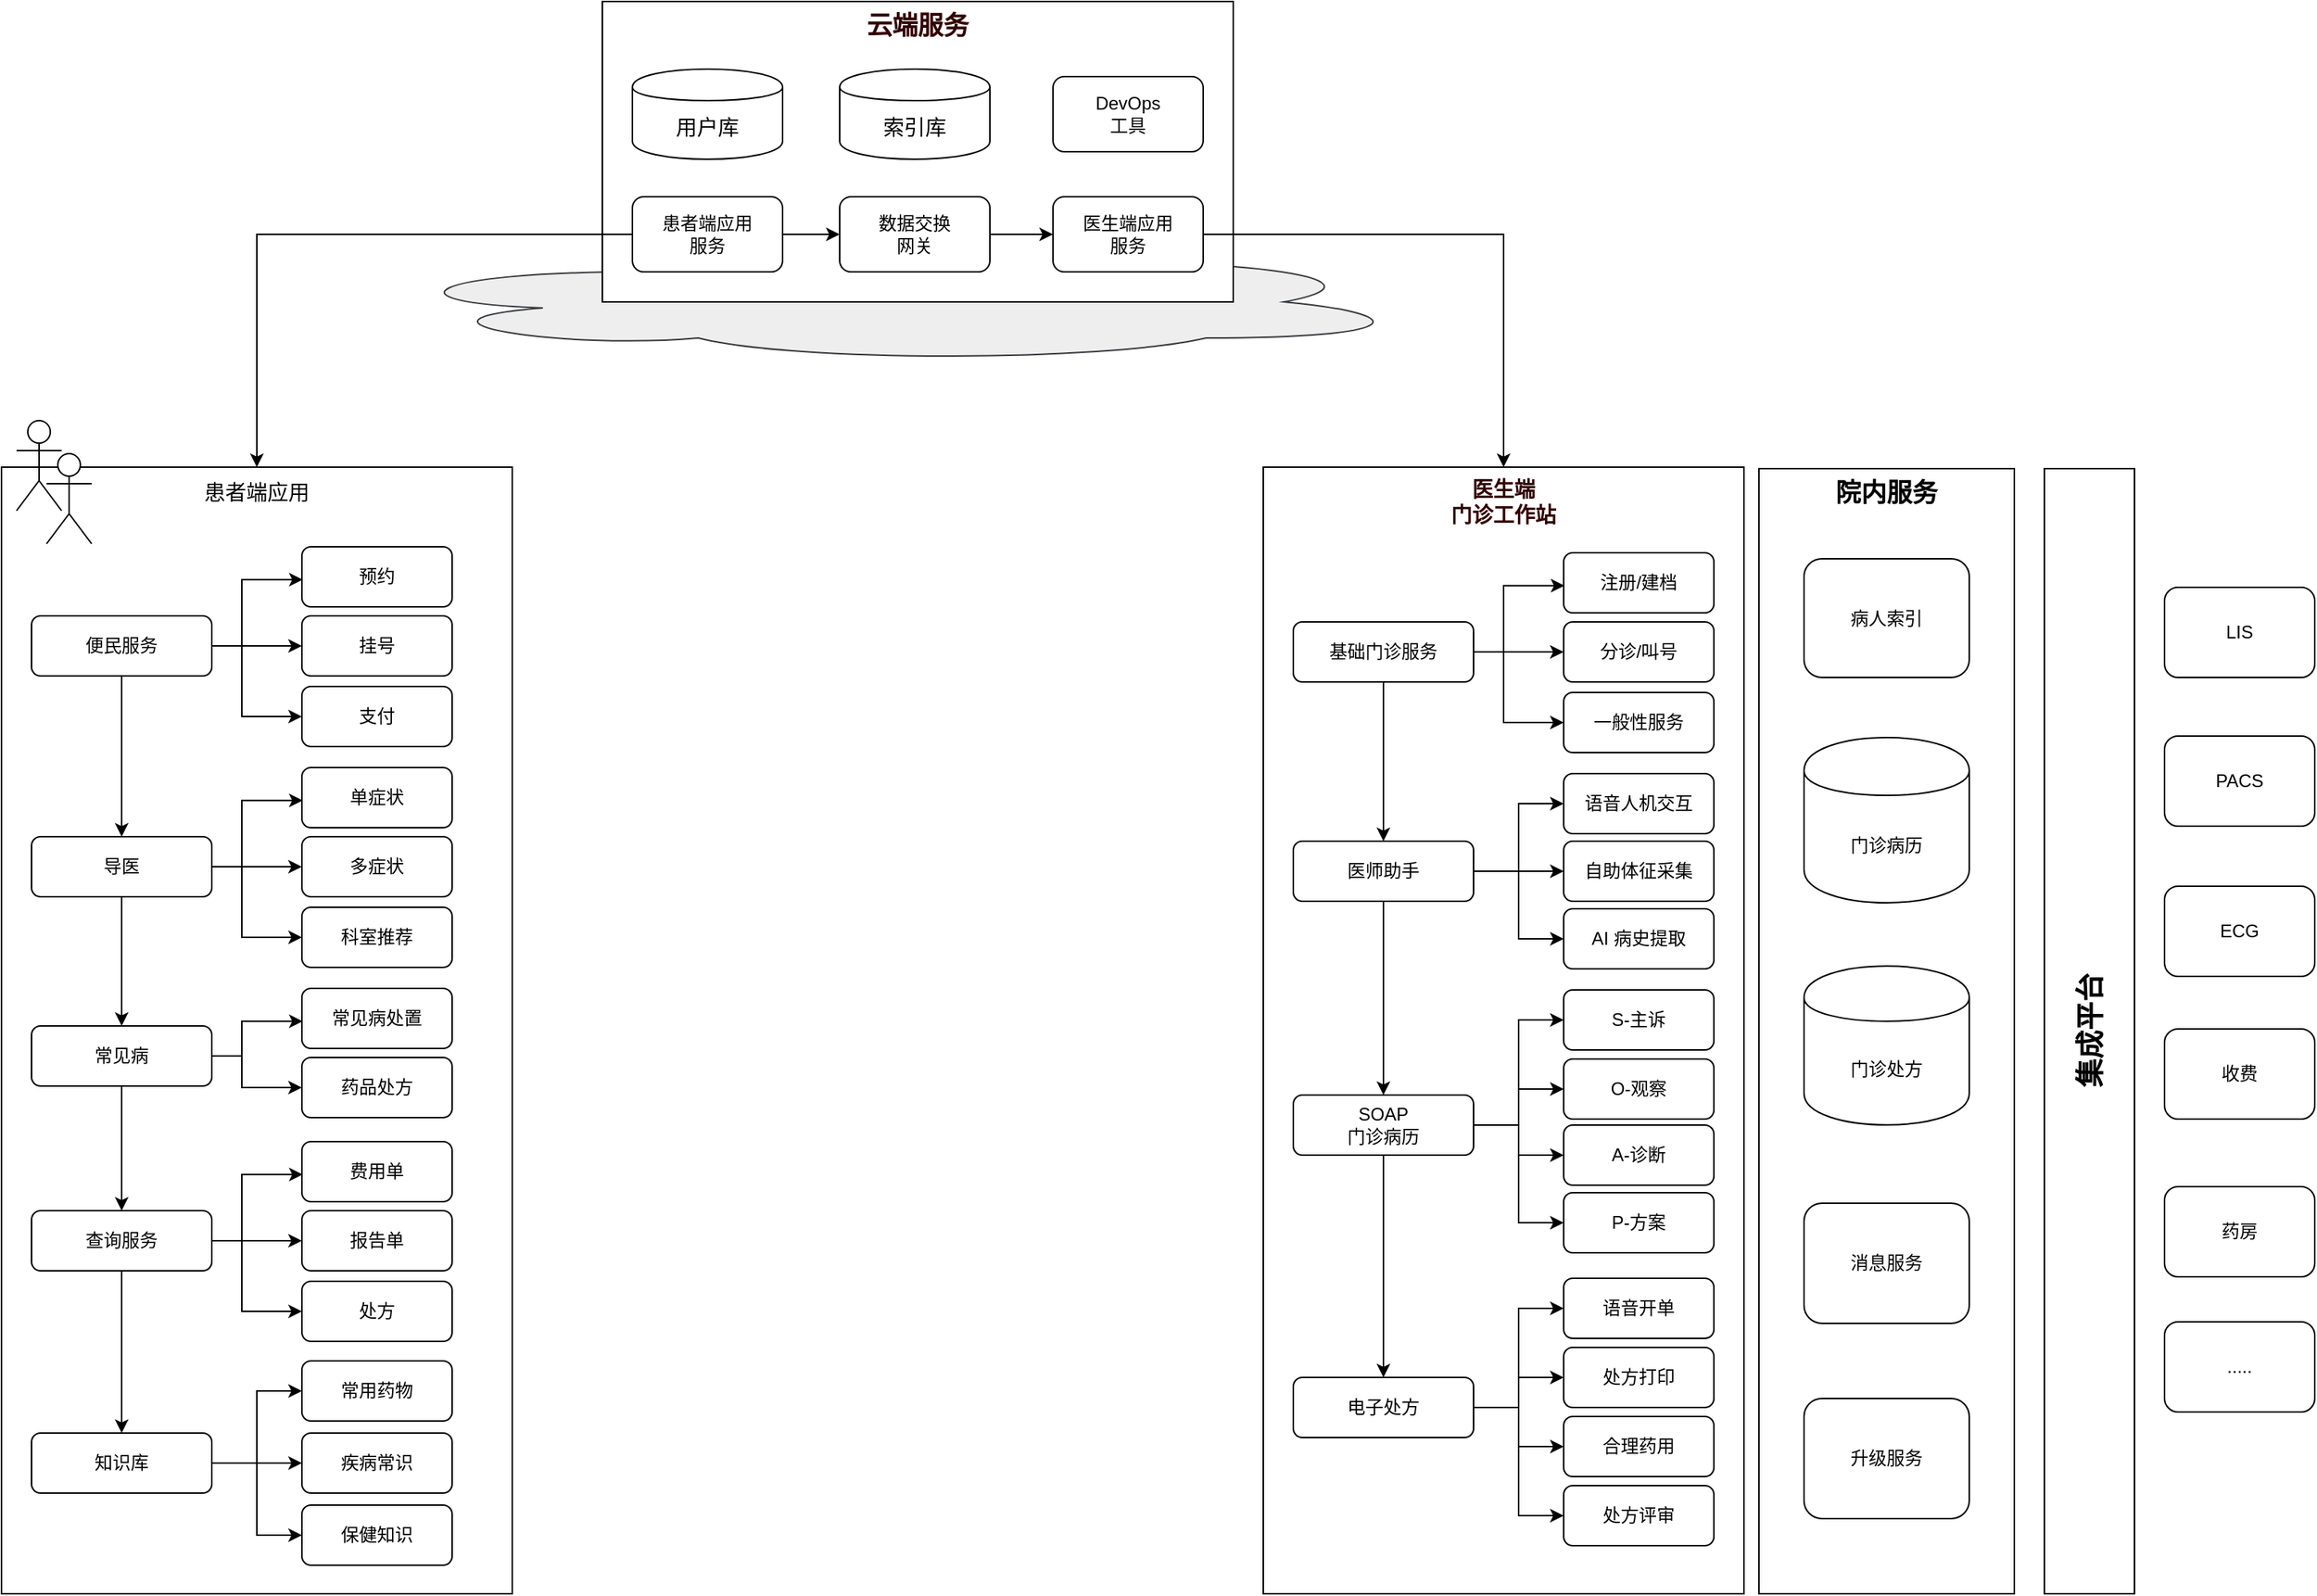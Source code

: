 <mxfile version="12.4.3" type="github" pages="3">
  <diagram id="vW_eVv8WTYtpluYeXxiM" name="产品架构">
    <mxGraphModel dx="2903" dy="2249" grid="1" gridSize="10" guides="1" tooltips="1" connect="1" arrows="1" fold="1" page="1" pageScale="1" pageWidth="827" pageHeight="1169" math="0" shadow="0">
      <root>
        <mxCell id="0"/>
        <mxCell id="1" parent="0"/>
        <mxCell id="0qElFQwZOVu8BeHa5V8r-89" value="" style="group" vertex="1" connectable="0" parent="1">
          <mxGeometry x="160" y="-120" width="540" height="240" as="geometry"/>
        </mxCell>
        <mxCell id="0qElFQwZOVu8BeHa5V8r-90" value="" style="ellipse;shape=cloud;whiteSpace=wrap;html=1;fontSize=17;fillColor=#eeeeee;strokeColor=#36393d;" vertex="1" parent="0qElFQwZOVu8BeHa5V8r-89">
          <mxGeometry x="-150" y="160" width="690" height="80" as="geometry"/>
        </mxCell>
        <mxCell id="0qElFQwZOVu8BeHa5V8r-25" value="云端服务" style="rounded=0;whiteSpace=wrap;html=1;fontSize=17;fontColor=#330000;verticalAlign=top;fontStyle=1" vertex="1" parent="0qElFQwZOVu8BeHa5V8r-89">
          <mxGeometry width="420" height="200" as="geometry"/>
        </mxCell>
        <mxCell id="E8vyjqeyWM7nioA_rI5F-1" value="患者端应用&lt;br&gt;服务" style="rounded=1;whiteSpace=wrap;html=1;" parent="0qElFQwZOVu8BeHa5V8r-89" vertex="1">
          <mxGeometry x="20" y="130" width="100" height="50" as="geometry"/>
        </mxCell>
        <mxCell id="K6ilFlOtGDmG0anySvG6-5" value="索引库" style="shape=cylinder;whiteSpace=wrap;html=1;boundedLbl=1;backgroundOutline=1;rounded=0;shadow=0;fontSize=14;align=center;" parent="0qElFQwZOVu8BeHa5V8r-89" vertex="1">
          <mxGeometry x="158" y="45" width="100" height="60" as="geometry"/>
        </mxCell>
        <mxCell id="0qElFQwZOVu8BeHa5V8r-26" value="数据交换&lt;br&gt;网关" style="rounded=1;whiteSpace=wrap;html=1;" vertex="1" parent="0qElFQwZOVu8BeHa5V8r-89">
          <mxGeometry x="158" y="130" width="100" height="50" as="geometry"/>
        </mxCell>
        <mxCell id="0qElFQwZOVu8BeHa5V8r-31" style="edgeStyle=orthogonalEdgeStyle;rounded=0;orthogonalLoop=1;jettySize=auto;html=1;entryX=0;entryY=0.5;entryDx=0;entryDy=0;fontSize=17;fontColor=#330000;" edge="1" parent="0qElFQwZOVu8BeHa5V8r-89" source="E8vyjqeyWM7nioA_rI5F-1" target="0qElFQwZOVu8BeHa5V8r-26">
          <mxGeometry relative="1" as="geometry"/>
        </mxCell>
        <mxCell id="0qElFQwZOVu8BeHa5V8r-27" value="医生端应用&lt;br&gt;服务" style="rounded=1;whiteSpace=wrap;html=1;" vertex="1" parent="0qElFQwZOVu8BeHa5V8r-89">
          <mxGeometry x="300" y="130" width="100" height="50" as="geometry"/>
        </mxCell>
        <mxCell id="0qElFQwZOVu8BeHa5V8r-32" style="edgeStyle=orthogonalEdgeStyle;rounded=0;orthogonalLoop=1;jettySize=auto;html=1;fontSize=17;fontColor=#330000;" edge="1" parent="0qElFQwZOVu8BeHa5V8r-89" source="0qElFQwZOVu8BeHa5V8r-26" target="0qElFQwZOVu8BeHa5V8r-27">
          <mxGeometry relative="1" as="geometry"/>
        </mxCell>
        <mxCell id="0qElFQwZOVu8BeHa5V8r-28" value="DevOps&lt;br&gt;工具" style="rounded=1;whiteSpace=wrap;html=1;" vertex="1" parent="0qElFQwZOVu8BeHa5V8r-89">
          <mxGeometry x="300" y="50" width="100" height="50" as="geometry"/>
        </mxCell>
        <mxCell id="0qElFQwZOVu8BeHa5V8r-30" value="用户库" style="shape=cylinder;whiteSpace=wrap;html=1;boundedLbl=1;backgroundOutline=1;rounded=0;shadow=0;fontSize=14;align=center;" vertex="1" parent="0qElFQwZOVu8BeHa5V8r-89">
          <mxGeometry x="20" y="45" width="100" height="60" as="geometry"/>
        </mxCell>
        <mxCell id="0qElFQwZOVu8BeHa5V8r-23" value="院内服务" style="rounded=0;whiteSpace=wrap;html=1;fontSize=17;align=center;verticalAlign=top;fontStyle=1" vertex="1" parent="1">
          <mxGeometry x="930" y="191" width="170" height="749" as="geometry"/>
        </mxCell>
        <mxCell id="E8vyjqeyWM7nioA_rI5F-4" style="edgeStyle=orthogonalEdgeStyle;rounded=0;orthogonalLoop=1;jettySize=auto;html=1;entryX=0.5;entryY=0;entryDx=0;entryDy=0;exitX=0;exitY=0.5;exitDx=0;exitDy=0;" parent="1" source="E8vyjqeyWM7nioA_rI5F-1" target="0qElFQwZOVu8BeHa5V8r-37" edge="1">
          <mxGeometry relative="1" as="geometry">
            <mxPoint x="60" y="60" as="sourcePoint"/>
            <mxPoint x="-120.143" y="110" as="targetPoint"/>
          </mxGeometry>
        </mxCell>
        <mxCell id="E8vyjqeyWM7nioA_rI5F-5" style="edgeStyle=orthogonalEdgeStyle;rounded=0;orthogonalLoop=1;jettySize=auto;html=1;exitX=1;exitY=0.5;exitDx=0;exitDy=0;" parent="1" source="0qElFQwZOVu8BeHa5V8r-27" target="E8vyjqeyWM7nioA_rI5F-3" edge="1">
          <mxGeometry relative="1" as="geometry"/>
        </mxCell>
        <mxCell id="AmJ8R4YjLkJ6c9xOn_9D-3" style="edgeStyle=orthogonalEdgeStyle;rounded=0;orthogonalLoop=1;jettySize=auto;html=1;entryX=0.5;entryY=0;entryDx=0;entryDy=0;" parent="1" target="VLDHsEK64QPkxu35O8Kw-8" edge="1">
          <mxGeometry relative="1" as="geometry">
            <mxPoint x="679.862" y="241" as="sourcePoint"/>
          </mxGeometry>
        </mxCell>
        <mxCell id="E8vyjqeyWM7nioA_rI5F-3" value="医生端&lt;br style=&quot;font-size: 14px;&quot;&gt;门诊工作站" style="rounded=0;whiteSpace=wrap;html=1;verticalAlign=top;fontStyle=1;fontSize=14;fontColor=#330000;" parent="1" vertex="1">
          <mxGeometry x="600" y="190" width="320" height="750" as="geometry"/>
        </mxCell>
        <mxCell id="VLDHsEK64QPkxu35O8Kw-5" value="消息服务" style="rounded=1;whiteSpace=wrap;html=1;" parent="1" vertex="1">
          <mxGeometry x="960" y="680" width="110" height="80" as="geometry"/>
        </mxCell>
        <mxCell id="AmJ8R4YjLkJ6c9xOn_9D-4" style="edgeStyle=orthogonalEdgeStyle;rounded=0;orthogonalLoop=1;jettySize=auto;html=1;" parent="1" source="VLDHsEK64QPkxu35O8Kw-6" target="VLDHsEK64QPkxu35O8Kw-7" edge="1">
          <mxGeometry relative="1" as="geometry"/>
        </mxCell>
        <mxCell id="AmJ8R4YjLkJ6c9xOn_9D-5" style="edgeStyle=orthogonalEdgeStyle;rounded=0;orthogonalLoop=1;jettySize=auto;html=1;entryX=0.5;entryY=0;entryDx=0;entryDy=0;" parent="1" source="VLDHsEK64QPkxu35O8Kw-7" target="AmJ8R4YjLkJ6c9xOn_9D-2" edge="1">
          <mxGeometry relative="1" as="geometry"/>
        </mxCell>
        <mxCell id="AmJ8R4YjLkJ6c9xOn_9D-11" style="edgeStyle=orthogonalEdgeStyle;rounded=0;orthogonalLoop=1;jettySize=auto;html=1;entryX=0.5;entryY=0;entryDx=0;entryDy=0;" parent="1" source="VLDHsEK64QPkxu35O8Kw-8" target="VLDHsEK64QPkxu35O8Kw-6" edge="1">
          <mxGeometry relative="1" as="geometry">
            <mxPoint x="680" y="411" as="targetPoint"/>
          </mxGeometry>
        </mxCell>
        <mxCell id="hvnaLOlTit6FcMZ5V5ao-3" value="门诊病历" style="shape=cylinder;whiteSpace=wrap;html=1;boundedLbl=1;backgroundOutline=1;rounded=0;" parent="1" vertex="1">
          <mxGeometry x="960" y="370" width="110" height="110" as="geometry"/>
        </mxCell>
        <mxCell id="hvnaLOlTit6FcMZ5V5ao-4" value="门诊处方" style="shape=cylinder;whiteSpace=wrap;html=1;boundedLbl=1;backgroundOutline=1;rounded=0;" parent="1" vertex="1">
          <mxGeometry x="960" y="522.12" width="110" height="105.76" as="geometry"/>
        </mxCell>
        <mxCell id="hvnaLOlTit6FcMZ5V5ao-8" value="ECG" style="rounded=1;whiteSpace=wrap;html=1;" parent="1" vertex="1">
          <mxGeometry x="1200" y="469" width="100" height="60" as="geometry"/>
        </mxCell>
        <mxCell id="hvnaLOlTit6FcMZ5V5ao-9" value="PACS" style="rounded=1;whiteSpace=wrap;html=1;" parent="1" vertex="1">
          <mxGeometry x="1200" y="369" width="100" height="60" as="geometry"/>
        </mxCell>
        <mxCell id="hvnaLOlTit6FcMZ5V5ao-10" value="LIS" style="rounded=1;whiteSpace=wrap;html=1;" parent="1" vertex="1">
          <mxGeometry x="1200" y="270" width="100" height="60" as="geometry"/>
        </mxCell>
        <mxCell id="hvnaLOlTit6FcMZ5V5ao-11" value="收费" style="rounded=1;whiteSpace=wrap;html=1;" parent="1" vertex="1">
          <mxGeometry x="1200" y="564" width="100" height="60" as="geometry"/>
        </mxCell>
        <mxCell id="hvnaLOlTit6FcMZ5V5ao-12" value="集成平台" style="rounded=0;whiteSpace=wrap;html=1;verticalAlign=middle;horizontal=0;fontSize=19;align=center;fontStyle=1" parent="1" vertex="1">
          <mxGeometry x="1120" y="191" width="60" height="749" as="geometry"/>
        </mxCell>
        <mxCell id="hvnaLOlTit6FcMZ5V5ao-14" value="....." style="rounded=1;whiteSpace=wrap;html=1;" parent="1" vertex="1">
          <mxGeometry x="1200" y="759" width="100" height="60" as="geometry"/>
        </mxCell>
        <mxCell id="hvnaLOlTit6FcMZ5V5ao-15" value="病人索引" style="rounded=1;whiteSpace=wrap;html=1;" parent="1" vertex="1">
          <mxGeometry x="960" y="251" width="110" height="79" as="geometry"/>
        </mxCell>
        <mxCell id="0qElFQwZOVu8BeHa5V8r-12" value="" style="group" vertex="1" connectable="0" parent="1">
          <mxGeometry x="620" y="538" width="280" height="175" as="geometry"/>
        </mxCell>
        <mxCell id="VLDHsEK64QPkxu35O8Kw-7" value="SOAP&lt;br&gt;门诊病历" style="rounded=1;whiteSpace=wrap;html=1;" parent="0qElFQwZOVu8BeHa5V8r-12" vertex="1">
          <mxGeometry y="70" width="120" height="40" as="geometry"/>
        </mxCell>
        <mxCell id="AmJ8R4YjLkJ6c9xOn_9D-18" value="S-主诉" style="rounded=1;whiteSpace=wrap;html=1;" parent="0qElFQwZOVu8BeHa5V8r-12" vertex="1">
          <mxGeometry x="180" width="100" height="40" as="geometry"/>
        </mxCell>
        <mxCell id="zZYTL1ftE3SbUux51He--1" style="edgeStyle=orthogonalEdgeStyle;rounded=0;orthogonalLoop=1;jettySize=auto;html=1;entryX=0;entryY=0.5;entryDx=0;entryDy=0;" parent="0qElFQwZOVu8BeHa5V8r-12" source="VLDHsEK64QPkxu35O8Kw-7" target="AmJ8R4YjLkJ6c9xOn_9D-18" edge="1">
          <mxGeometry relative="1" as="geometry"/>
        </mxCell>
        <mxCell id="AmJ8R4YjLkJ6c9xOn_9D-19" value="O-观察" style="rounded=1;whiteSpace=wrap;html=1;" parent="0qElFQwZOVu8BeHa5V8r-12" vertex="1">
          <mxGeometry x="180" y="46" width="100" height="40" as="geometry"/>
        </mxCell>
        <mxCell id="zZYTL1ftE3SbUux51He--2" style="edgeStyle=orthogonalEdgeStyle;rounded=0;orthogonalLoop=1;jettySize=auto;html=1;entryX=0;entryY=0.5;entryDx=0;entryDy=0;" parent="0qElFQwZOVu8BeHa5V8r-12" source="VLDHsEK64QPkxu35O8Kw-7" target="AmJ8R4YjLkJ6c9xOn_9D-19" edge="1">
          <mxGeometry relative="1" as="geometry"/>
        </mxCell>
        <mxCell id="AmJ8R4YjLkJ6c9xOn_9D-20" value="A-诊断" style="rounded=1;whiteSpace=wrap;html=1;" parent="0qElFQwZOVu8BeHa5V8r-12" vertex="1">
          <mxGeometry x="180" y="90" width="100" height="40" as="geometry"/>
        </mxCell>
        <mxCell id="zZYTL1ftE3SbUux51He--3" style="edgeStyle=orthogonalEdgeStyle;rounded=0;orthogonalLoop=1;jettySize=auto;html=1;entryX=0;entryY=0.5;entryDx=0;entryDy=0;" parent="0qElFQwZOVu8BeHa5V8r-12" source="VLDHsEK64QPkxu35O8Kw-7" target="AmJ8R4YjLkJ6c9xOn_9D-20" edge="1">
          <mxGeometry relative="1" as="geometry"/>
        </mxCell>
        <mxCell id="AmJ8R4YjLkJ6c9xOn_9D-21" value="P-方案" style="rounded=1;whiteSpace=wrap;html=1;" parent="0qElFQwZOVu8BeHa5V8r-12" vertex="1">
          <mxGeometry x="180" y="135" width="100" height="40" as="geometry"/>
        </mxCell>
        <mxCell id="zZYTL1ftE3SbUux51He--4" style="edgeStyle=orthogonalEdgeStyle;rounded=0;orthogonalLoop=1;jettySize=auto;html=1;entryX=0;entryY=0.5;entryDx=0;entryDy=0;" parent="0qElFQwZOVu8BeHa5V8r-12" source="VLDHsEK64QPkxu35O8Kw-7" target="AmJ8R4YjLkJ6c9xOn_9D-21" edge="1">
          <mxGeometry relative="1" as="geometry"/>
        </mxCell>
        <mxCell id="0qElFQwZOVu8BeHa5V8r-13" value="" style="group" vertex="1" connectable="0" parent="1">
          <mxGeometry x="620" y="730" width="280" height="178" as="geometry"/>
        </mxCell>
        <mxCell id="AmJ8R4YjLkJ6c9xOn_9D-2" value="电子处方" style="rounded=1;whiteSpace=wrap;html=1;" parent="0qElFQwZOVu8BeHa5V8r-13" vertex="1">
          <mxGeometry y="66" width="120" height="40" as="geometry"/>
        </mxCell>
        <mxCell id="0qElFQwZOVu8BeHa5V8r-3" value="语音开单" style="rounded=1;whiteSpace=wrap;html=1;" vertex="1" parent="0qElFQwZOVu8BeHa5V8r-13">
          <mxGeometry x="180" width="100" height="40" as="geometry"/>
        </mxCell>
        <mxCell id="0qElFQwZOVu8BeHa5V8r-8" style="edgeStyle=orthogonalEdgeStyle;rounded=0;orthogonalLoop=1;jettySize=auto;html=1;entryX=0;entryY=0.5;entryDx=0;entryDy=0;fontSize=17;" edge="1" parent="0qElFQwZOVu8BeHa5V8r-13" source="AmJ8R4YjLkJ6c9xOn_9D-2" target="0qElFQwZOVu8BeHa5V8r-3">
          <mxGeometry relative="1" as="geometry"/>
        </mxCell>
        <mxCell id="0qElFQwZOVu8BeHa5V8r-4" value="处方打印" style="rounded=1;whiteSpace=wrap;html=1;" vertex="1" parent="0qElFQwZOVu8BeHa5V8r-13">
          <mxGeometry x="180" y="46" width="100" height="40" as="geometry"/>
        </mxCell>
        <mxCell id="0qElFQwZOVu8BeHa5V8r-9" style="edgeStyle=orthogonalEdgeStyle;rounded=0;orthogonalLoop=1;jettySize=auto;html=1;fontSize=17;" edge="1" parent="0qElFQwZOVu8BeHa5V8r-13" source="AmJ8R4YjLkJ6c9xOn_9D-2" target="0qElFQwZOVu8BeHa5V8r-4">
          <mxGeometry relative="1" as="geometry"/>
        </mxCell>
        <mxCell id="0qElFQwZOVu8BeHa5V8r-5" value="合理药用" style="rounded=1;whiteSpace=wrap;html=1;" vertex="1" parent="0qElFQwZOVu8BeHa5V8r-13">
          <mxGeometry x="180" y="92" width="100" height="40" as="geometry"/>
        </mxCell>
        <mxCell id="0qElFQwZOVu8BeHa5V8r-10" style="edgeStyle=orthogonalEdgeStyle;rounded=0;orthogonalLoop=1;jettySize=auto;html=1;fontSize=17;" edge="1" parent="0qElFQwZOVu8BeHa5V8r-13" source="AmJ8R4YjLkJ6c9xOn_9D-2" target="0qElFQwZOVu8BeHa5V8r-5">
          <mxGeometry relative="1" as="geometry"/>
        </mxCell>
        <mxCell id="0qElFQwZOVu8BeHa5V8r-6" value="处方评审" style="rounded=1;whiteSpace=wrap;html=1;" vertex="1" parent="0qElFQwZOVu8BeHa5V8r-13">
          <mxGeometry x="180" y="138" width="100" height="40" as="geometry"/>
        </mxCell>
        <mxCell id="0qElFQwZOVu8BeHa5V8r-11" style="edgeStyle=orthogonalEdgeStyle;rounded=0;orthogonalLoop=1;jettySize=auto;html=1;entryX=0;entryY=0.5;entryDx=0;entryDy=0;fontSize=17;" edge="1" parent="0qElFQwZOVu8BeHa5V8r-13" source="AmJ8R4YjLkJ6c9xOn_9D-2" target="0qElFQwZOVu8BeHa5V8r-6">
          <mxGeometry relative="1" as="geometry"/>
        </mxCell>
        <mxCell id="0qElFQwZOVu8BeHa5V8r-18" value="" style="group" vertex="1" connectable="0" parent="1">
          <mxGeometry x="620" y="394" width="280" height="130" as="geometry"/>
        </mxCell>
        <mxCell id="VLDHsEK64QPkxu35O8Kw-6" value="医师助手" style="rounded=1;whiteSpace=wrap;html=1;" parent="0qElFQwZOVu8BeHa5V8r-18" vertex="1">
          <mxGeometry y="45" width="120" height="40" as="geometry"/>
        </mxCell>
        <mxCell id="AmJ8R4YjLkJ6c9xOn_9D-16" value="语音人机交互" style="rounded=1;whiteSpace=wrap;html=1;" parent="0qElFQwZOVu8BeHa5V8r-18" vertex="1">
          <mxGeometry x="180" width="100" height="40" as="geometry"/>
        </mxCell>
        <mxCell id="0qElFQwZOVu8BeHa5V8r-1" style="edgeStyle=orthogonalEdgeStyle;rounded=0;orthogonalLoop=1;jettySize=auto;html=1;fontSize=17;entryX=0;entryY=0.5;entryDx=0;entryDy=0;" edge="1" parent="0qElFQwZOVu8BeHa5V8r-18" source="VLDHsEK64QPkxu35O8Kw-6" target="AmJ8R4YjLkJ6c9xOn_9D-16">
          <mxGeometry relative="1" as="geometry"/>
        </mxCell>
        <mxCell id="AmJ8R4YjLkJ6c9xOn_9D-17" value="自助体征采集" style="rounded=1;whiteSpace=wrap;html=1;" parent="0qElFQwZOVu8BeHa5V8r-18" vertex="1">
          <mxGeometry x="180" y="45" width="100" height="40" as="geometry"/>
        </mxCell>
        <mxCell id="0qElFQwZOVu8BeHa5V8r-2" style="edgeStyle=orthogonalEdgeStyle;rounded=0;orthogonalLoop=1;jettySize=auto;html=1;entryX=0;entryY=0.5;entryDx=0;entryDy=0;fontSize=17;" edge="1" parent="0qElFQwZOVu8BeHa5V8r-18" source="VLDHsEK64QPkxu35O8Kw-6" target="AmJ8R4YjLkJ6c9xOn_9D-17">
          <mxGeometry relative="1" as="geometry"/>
        </mxCell>
        <mxCell id="0qElFQwZOVu8BeHa5V8r-14" value="AI 病史提取" style="rounded=1;whiteSpace=wrap;html=1;" vertex="1" parent="0qElFQwZOVu8BeHa5V8r-18">
          <mxGeometry x="180" y="90" width="100" height="40" as="geometry"/>
        </mxCell>
        <mxCell id="0qElFQwZOVu8BeHa5V8r-17" style="edgeStyle=orthogonalEdgeStyle;rounded=0;orthogonalLoop=1;jettySize=auto;html=1;entryX=0;entryY=0.5;entryDx=0;entryDy=0;fontSize=17;" edge="1" parent="0qElFQwZOVu8BeHa5V8r-18" source="VLDHsEK64QPkxu35O8Kw-6" target="0qElFQwZOVu8BeHa5V8r-14">
          <mxGeometry relative="1" as="geometry"/>
        </mxCell>
        <mxCell id="0qElFQwZOVu8BeHa5V8r-19" value="" style="group" vertex="1" connectable="0" parent="1">
          <mxGeometry x="620" y="247" width="280" height="133" as="geometry"/>
        </mxCell>
        <mxCell id="VLDHsEK64QPkxu35O8Kw-1" value="分诊/叫号" style="rounded=1;whiteSpace=wrap;html=1;" parent="0qElFQwZOVu8BeHa5V8r-19" vertex="1">
          <mxGeometry x="180" y="46" width="100" height="40" as="geometry"/>
        </mxCell>
        <mxCell id="VLDHsEK64QPkxu35O8Kw-2" value="注册/建档" style="rounded=1;whiteSpace=wrap;html=1;" parent="0qElFQwZOVu8BeHa5V8r-19" vertex="1">
          <mxGeometry x="180" width="100" height="40" as="geometry"/>
        </mxCell>
        <mxCell id="VLDHsEK64QPkxu35O8Kw-3" value="一般性服务" style="rounded=1;whiteSpace=wrap;html=1;" parent="0qElFQwZOVu8BeHa5V8r-19" vertex="1">
          <mxGeometry x="180" y="93" width="100" height="40" as="geometry"/>
        </mxCell>
        <mxCell id="VLDHsEK64QPkxu35O8Kw-9" style="edgeStyle=orthogonalEdgeStyle;rounded=0;orthogonalLoop=1;jettySize=auto;html=1;exitX=1;exitY=0.5;exitDx=0;exitDy=0;entryX=0.005;entryY=0.547;entryDx=0;entryDy=0;entryPerimeter=0;" parent="0qElFQwZOVu8BeHa5V8r-19" source="VLDHsEK64QPkxu35O8Kw-8" target="VLDHsEK64QPkxu35O8Kw-2" edge="1">
          <mxGeometry relative="1" as="geometry">
            <Array as="points">
              <mxPoint x="140" y="66"/>
              <mxPoint x="140" y="22"/>
            </Array>
          </mxGeometry>
        </mxCell>
        <mxCell id="VLDHsEK64QPkxu35O8Kw-10" style="edgeStyle=orthogonalEdgeStyle;rounded=0;orthogonalLoop=1;jettySize=auto;html=1;entryX=0;entryY=0.5;entryDx=0;entryDy=0;" parent="0qElFQwZOVu8BeHa5V8r-19" edge="1">
          <mxGeometry relative="1" as="geometry">
            <mxPoint x="120" y="66.039" as="sourcePoint"/>
            <mxPoint x="179.942" y="66.039" as="targetPoint"/>
          </mxGeometry>
        </mxCell>
        <mxCell id="VLDHsEK64QPkxu35O8Kw-11" style="edgeStyle=orthogonalEdgeStyle;rounded=0;orthogonalLoop=1;jettySize=auto;html=1;exitX=1;exitY=0.5;exitDx=0;exitDy=0;" parent="0qElFQwZOVu8BeHa5V8r-19" source="VLDHsEK64QPkxu35O8Kw-8" edge="1">
          <mxGeometry relative="1" as="geometry">
            <Array as="points">
              <mxPoint x="140" y="66"/>
              <mxPoint x="140" y="113"/>
            </Array>
            <mxPoint x="180" y="113" as="targetPoint"/>
          </mxGeometry>
        </mxCell>
        <mxCell id="VLDHsEK64QPkxu35O8Kw-8" value="基础门诊服务" style="rounded=1;whiteSpace=wrap;html=1;" parent="0qElFQwZOVu8BeHa5V8r-19" vertex="1">
          <mxGeometry y="46" width="120" height="40" as="geometry"/>
        </mxCell>
        <mxCell id="0qElFQwZOVu8BeHa5V8r-20" value="药房" style="rounded=1;whiteSpace=wrap;html=1;" vertex="1" parent="1">
          <mxGeometry x="1200" y="669" width="100" height="60" as="geometry"/>
        </mxCell>
        <mxCell id="0qElFQwZOVu8BeHa5V8r-24" value="升级服务" style="rounded=1;whiteSpace=wrap;html=1;" vertex="1" parent="1">
          <mxGeometry x="960" y="810" width="110" height="80" as="geometry"/>
        </mxCell>
        <mxCell id="0qElFQwZOVu8BeHa5V8r-37" value="&lt;span style=&quot;color: rgb(0 , 0 , 0) ; white-space: normal&quot;&gt;&lt;font style=&quot;font-size: 14px&quot;&gt;患者端应用&lt;/font&gt;&lt;/span&gt;" style="rounded=0;whiteSpace=wrap;html=1;fontSize=17;fontColor=#330000;verticalAlign=top;" vertex="1" parent="1">
          <mxGeometry x="-240" y="190" width="340" height="750" as="geometry"/>
        </mxCell>
        <mxCell id="0qElFQwZOVu8BeHa5V8r-38" value="" style="group" vertex="1" connectable="0" parent="1">
          <mxGeometry x="-220" y="243" width="280" height="133" as="geometry"/>
        </mxCell>
        <mxCell id="0qElFQwZOVu8BeHa5V8r-39" value="挂号" style="rounded=1;whiteSpace=wrap;html=1;" vertex="1" parent="0qElFQwZOVu8BeHa5V8r-38">
          <mxGeometry x="180" y="46" width="100" height="40" as="geometry"/>
        </mxCell>
        <mxCell id="0qElFQwZOVu8BeHa5V8r-40" value="预约" style="rounded=1;whiteSpace=wrap;html=1;" vertex="1" parent="0qElFQwZOVu8BeHa5V8r-38">
          <mxGeometry x="180" width="100" height="40" as="geometry"/>
        </mxCell>
        <mxCell id="0qElFQwZOVu8BeHa5V8r-41" value="支付" style="rounded=1;whiteSpace=wrap;html=1;" vertex="1" parent="0qElFQwZOVu8BeHa5V8r-38">
          <mxGeometry x="180" y="93" width="100" height="40" as="geometry"/>
        </mxCell>
        <mxCell id="0qElFQwZOVu8BeHa5V8r-42" style="edgeStyle=orthogonalEdgeStyle;rounded=0;orthogonalLoop=1;jettySize=auto;html=1;exitX=1;exitY=0.5;exitDx=0;exitDy=0;entryX=0.005;entryY=0.547;entryDx=0;entryDy=0;entryPerimeter=0;" edge="1" parent="0qElFQwZOVu8BeHa5V8r-38" source="0qElFQwZOVu8BeHa5V8r-45" target="0qElFQwZOVu8BeHa5V8r-40">
          <mxGeometry relative="1" as="geometry">
            <Array as="points">
              <mxPoint x="140" y="66"/>
              <mxPoint x="140" y="22"/>
            </Array>
          </mxGeometry>
        </mxCell>
        <mxCell id="0qElFQwZOVu8BeHa5V8r-43" style="edgeStyle=orthogonalEdgeStyle;rounded=0;orthogonalLoop=1;jettySize=auto;html=1;entryX=0;entryY=0.5;entryDx=0;entryDy=0;" edge="1" parent="0qElFQwZOVu8BeHa5V8r-38">
          <mxGeometry relative="1" as="geometry">
            <mxPoint x="120" y="66.039" as="sourcePoint"/>
            <mxPoint x="179.942" y="66.039" as="targetPoint"/>
          </mxGeometry>
        </mxCell>
        <mxCell id="0qElFQwZOVu8BeHa5V8r-44" style="edgeStyle=orthogonalEdgeStyle;rounded=0;orthogonalLoop=1;jettySize=auto;html=1;exitX=1;exitY=0.5;exitDx=0;exitDy=0;" edge="1" parent="0qElFQwZOVu8BeHa5V8r-38" source="0qElFQwZOVu8BeHa5V8r-45">
          <mxGeometry relative="1" as="geometry">
            <Array as="points">
              <mxPoint x="140" y="66"/>
              <mxPoint x="140" y="113"/>
            </Array>
            <mxPoint x="180" y="113" as="targetPoint"/>
          </mxGeometry>
        </mxCell>
        <mxCell id="0qElFQwZOVu8BeHa5V8r-45" value="便民服务" style="rounded=1;whiteSpace=wrap;html=1;" vertex="1" parent="0qElFQwZOVu8BeHa5V8r-38">
          <mxGeometry y="46" width="120" height="40" as="geometry"/>
        </mxCell>
        <mxCell id="0qElFQwZOVu8BeHa5V8r-46" value="" style="group" vertex="1" connectable="0" parent="1">
          <mxGeometry x="-220" y="639" width="280" height="133" as="geometry"/>
        </mxCell>
        <mxCell id="0qElFQwZOVu8BeHa5V8r-47" value="报告单" style="rounded=1;whiteSpace=wrap;html=1;" vertex="1" parent="0qElFQwZOVu8BeHa5V8r-46">
          <mxGeometry x="180" y="46" width="100" height="40" as="geometry"/>
        </mxCell>
        <mxCell id="0qElFQwZOVu8BeHa5V8r-48" value="费用单" style="rounded=1;whiteSpace=wrap;html=1;" vertex="1" parent="0qElFQwZOVu8BeHa5V8r-46">
          <mxGeometry x="180" width="100" height="40" as="geometry"/>
        </mxCell>
        <mxCell id="0qElFQwZOVu8BeHa5V8r-49" value="处方" style="rounded=1;whiteSpace=wrap;html=1;" vertex="1" parent="0qElFQwZOVu8BeHa5V8r-46">
          <mxGeometry x="180" y="93" width="100" height="40" as="geometry"/>
        </mxCell>
        <mxCell id="0qElFQwZOVu8BeHa5V8r-50" style="edgeStyle=orthogonalEdgeStyle;rounded=0;orthogonalLoop=1;jettySize=auto;html=1;exitX=1;exitY=0.5;exitDx=0;exitDy=0;entryX=0.005;entryY=0.547;entryDx=0;entryDy=0;entryPerimeter=0;" edge="1" parent="0qElFQwZOVu8BeHa5V8r-46" source="0qElFQwZOVu8BeHa5V8r-53" target="0qElFQwZOVu8BeHa5V8r-48">
          <mxGeometry relative="1" as="geometry">
            <Array as="points">
              <mxPoint x="140" y="66"/>
              <mxPoint x="140" y="22"/>
            </Array>
          </mxGeometry>
        </mxCell>
        <mxCell id="0qElFQwZOVu8BeHa5V8r-51" style="edgeStyle=orthogonalEdgeStyle;rounded=0;orthogonalLoop=1;jettySize=auto;html=1;entryX=0;entryY=0.5;entryDx=0;entryDy=0;" edge="1" parent="0qElFQwZOVu8BeHa5V8r-46">
          <mxGeometry relative="1" as="geometry">
            <mxPoint x="120" y="66.039" as="sourcePoint"/>
            <mxPoint x="179.942" y="66.039" as="targetPoint"/>
          </mxGeometry>
        </mxCell>
        <mxCell id="0qElFQwZOVu8BeHa5V8r-52" style="edgeStyle=orthogonalEdgeStyle;rounded=0;orthogonalLoop=1;jettySize=auto;html=1;exitX=1;exitY=0.5;exitDx=0;exitDy=0;" edge="1" parent="0qElFQwZOVu8BeHa5V8r-46" source="0qElFQwZOVu8BeHa5V8r-53">
          <mxGeometry relative="1" as="geometry">
            <Array as="points">
              <mxPoint x="140" y="66"/>
              <mxPoint x="140" y="113"/>
            </Array>
            <mxPoint x="180" y="113" as="targetPoint"/>
          </mxGeometry>
        </mxCell>
        <mxCell id="0qElFQwZOVu8BeHa5V8r-53" value="查询服务" style="rounded=1;whiteSpace=wrap;html=1;" vertex="1" parent="0qElFQwZOVu8BeHa5V8r-46">
          <mxGeometry y="46" width="120" height="40" as="geometry"/>
        </mxCell>
        <mxCell id="0qElFQwZOVu8BeHa5V8r-54" value="" style="group" vertex="1" connectable="0" parent="1">
          <mxGeometry x="-220" y="390" width="280" height="133" as="geometry"/>
        </mxCell>
        <mxCell id="0qElFQwZOVu8BeHa5V8r-55" value="多症状" style="rounded=1;whiteSpace=wrap;html=1;" vertex="1" parent="0qElFQwZOVu8BeHa5V8r-54">
          <mxGeometry x="180" y="46" width="100" height="40" as="geometry"/>
        </mxCell>
        <mxCell id="0qElFQwZOVu8BeHa5V8r-56" value="单症状" style="rounded=1;whiteSpace=wrap;html=1;" vertex="1" parent="0qElFQwZOVu8BeHa5V8r-54">
          <mxGeometry x="180" width="100" height="40" as="geometry"/>
        </mxCell>
        <mxCell id="0qElFQwZOVu8BeHa5V8r-57" value="科室推荐" style="rounded=1;whiteSpace=wrap;html=1;" vertex="1" parent="0qElFQwZOVu8BeHa5V8r-54">
          <mxGeometry x="180" y="93" width="100" height="40" as="geometry"/>
        </mxCell>
        <mxCell id="0qElFQwZOVu8BeHa5V8r-58" style="edgeStyle=orthogonalEdgeStyle;rounded=0;orthogonalLoop=1;jettySize=auto;html=1;exitX=1;exitY=0.5;exitDx=0;exitDy=0;entryX=0.005;entryY=0.547;entryDx=0;entryDy=0;entryPerimeter=0;" edge="1" parent="0qElFQwZOVu8BeHa5V8r-54" source="0qElFQwZOVu8BeHa5V8r-61" target="0qElFQwZOVu8BeHa5V8r-56">
          <mxGeometry relative="1" as="geometry">
            <Array as="points">
              <mxPoint x="140" y="66"/>
              <mxPoint x="140" y="22"/>
            </Array>
          </mxGeometry>
        </mxCell>
        <mxCell id="0qElFQwZOVu8BeHa5V8r-59" style="edgeStyle=orthogonalEdgeStyle;rounded=0;orthogonalLoop=1;jettySize=auto;html=1;entryX=0;entryY=0.5;entryDx=0;entryDy=0;" edge="1" parent="0qElFQwZOVu8BeHa5V8r-54">
          <mxGeometry relative="1" as="geometry">
            <mxPoint x="120" y="66.039" as="sourcePoint"/>
            <mxPoint x="179.942" y="66.039" as="targetPoint"/>
          </mxGeometry>
        </mxCell>
        <mxCell id="0qElFQwZOVu8BeHa5V8r-60" style="edgeStyle=orthogonalEdgeStyle;rounded=0;orthogonalLoop=1;jettySize=auto;html=1;exitX=1;exitY=0.5;exitDx=0;exitDy=0;" edge="1" parent="0qElFQwZOVu8BeHa5V8r-54" source="0qElFQwZOVu8BeHa5V8r-61">
          <mxGeometry relative="1" as="geometry">
            <Array as="points">
              <mxPoint x="140" y="66"/>
              <mxPoint x="140" y="113"/>
            </Array>
            <mxPoint x="180" y="113" as="targetPoint"/>
          </mxGeometry>
        </mxCell>
        <mxCell id="0qElFQwZOVu8BeHa5V8r-61" value="导医" style="rounded=1;whiteSpace=wrap;html=1;" vertex="1" parent="0qElFQwZOVu8BeHa5V8r-54">
          <mxGeometry y="46" width="120" height="40" as="geometry"/>
        </mxCell>
        <mxCell id="0qElFQwZOVu8BeHa5V8r-63" value="药品处方" style="rounded=1;whiteSpace=wrap;html=1;" vertex="1" parent="1">
          <mxGeometry x="-40" y="583" width="100" height="40" as="geometry"/>
        </mxCell>
        <mxCell id="0qElFQwZOVu8BeHa5V8r-64" value="常见病处置" style="rounded=1;whiteSpace=wrap;html=1;" vertex="1" parent="1">
          <mxGeometry x="-40" y="537" width="100" height="40" as="geometry"/>
        </mxCell>
        <mxCell id="0qElFQwZOVu8BeHa5V8r-66" style="edgeStyle=orthogonalEdgeStyle;rounded=0;orthogonalLoop=1;jettySize=auto;html=1;exitX=1;exitY=0.5;exitDx=0;exitDy=0;entryX=0.005;entryY=0.547;entryDx=0;entryDy=0;entryPerimeter=0;" edge="1" parent="1" source="0qElFQwZOVu8BeHa5V8r-69" target="0qElFQwZOVu8BeHa5V8r-64">
          <mxGeometry relative="1" as="geometry">
            <Array as="points">
              <mxPoint x="-80" y="582"/>
              <mxPoint x="-80" y="559"/>
            </Array>
          </mxGeometry>
        </mxCell>
        <mxCell id="0qElFQwZOVu8BeHa5V8r-67" style="edgeStyle=orthogonalEdgeStyle;rounded=0;orthogonalLoop=1;jettySize=auto;html=1;entryX=0;entryY=0.5;entryDx=0;entryDy=0;exitX=1;exitY=0.5;exitDx=0;exitDy=0;" edge="1" parent="1" source="0qElFQwZOVu8BeHa5V8r-69">
          <mxGeometry relative="1" as="geometry">
            <mxPoint x="-100" y="603.039" as="sourcePoint"/>
            <mxPoint x="-40.058" y="603.039" as="targetPoint"/>
            <Array as="points">
              <mxPoint x="-80" y="582"/>
              <mxPoint x="-80" y="603"/>
            </Array>
          </mxGeometry>
        </mxCell>
        <mxCell id="0qElFQwZOVu8BeHa5V8r-76" style="edgeStyle=orthogonalEdgeStyle;rounded=0;orthogonalLoop=1;jettySize=auto;html=1;fontSize=17;fontColor=#330000;" edge="1" parent="1" source="0qElFQwZOVu8BeHa5V8r-69" target="0qElFQwZOVu8BeHa5V8r-53">
          <mxGeometry relative="1" as="geometry"/>
        </mxCell>
        <mxCell id="0qElFQwZOVu8BeHa5V8r-69" value="常见病" style="rounded=1;whiteSpace=wrap;html=1;" vertex="1" parent="1">
          <mxGeometry x="-220" y="562" width="120" height="40" as="geometry"/>
        </mxCell>
        <mxCell id="0qElFQwZOVu8BeHa5V8r-74" style="edgeStyle=orthogonalEdgeStyle;rounded=0;orthogonalLoop=1;jettySize=auto;html=1;fontSize=17;fontColor=#330000;" edge="1" parent="1" source="0qElFQwZOVu8BeHa5V8r-45" target="0qElFQwZOVu8BeHa5V8r-61">
          <mxGeometry relative="1" as="geometry"/>
        </mxCell>
        <mxCell id="0qElFQwZOVu8BeHa5V8r-75" style="edgeStyle=orthogonalEdgeStyle;rounded=0;orthogonalLoop=1;jettySize=auto;html=1;entryX=0.5;entryY=0;entryDx=0;entryDy=0;fontSize=17;fontColor=#330000;" edge="1" parent="1" source="0qElFQwZOVu8BeHa5V8r-61" target="0qElFQwZOVu8BeHa5V8r-69">
          <mxGeometry relative="1" as="geometry"/>
        </mxCell>
        <mxCell id="0qElFQwZOVu8BeHa5V8r-77" style="edgeStyle=orthogonalEdgeStyle;rounded=0;orthogonalLoop=1;jettySize=auto;html=1;fontSize=17;fontColor=#330000;" edge="1" parent="1" source="0qElFQwZOVu8BeHa5V8r-53" target="0qElFQwZOVu8BeHa5V8r-72">
          <mxGeometry relative="1" as="geometry"/>
        </mxCell>
        <mxCell id="0qElFQwZOVu8BeHa5V8r-85" value="" style="group" vertex="1" connectable="0" parent="1">
          <mxGeometry x="-220" y="785" width="280" height="136" as="geometry"/>
        </mxCell>
        <mxCell id="0qElFQwZOVu8BeHa5V8r-72" value="知识库" style="rounded=1;whiteSpace=wrap;html=1;" vertex="1" parent="0qElFQwZOVu8BeHa5V8r-85">
          <mxGeometry y="48" width="120" height="40" as="geometry"/>
        </mxCell>
        <mxCell id="0qElFQwZOVu8BeHa5V8r-79" value="疾病常识" style="rounded=1;whiteSpace=wrap;html=1;" vertex="1" parent="0qElFQwZOVu8BeHa5V8r-85">
          <mxGeometry x="180" y="48" width="100" height="40" as="geometry"/>
        </mxCell>
        <mxCell id="0qElFQwZOVu8BeHa5V8r-83" style="edgeStyle=orthogonalEdgeStyle;rounded=0;orthogonalLoop=1;jettySize=auto;html=1;fontSize=17;fontColor=#330000;" edge="1" parent="0qElFQwZOVu8BeHa5V8r-85" source="0qElFQwZOVu8BeHa5V8r-72" target="0qElFQwZOVu8BeHa5V8r-79">
          <mxGeometry relative="1" as="geometry"/>
        </mxCell>
        <mxCell id="0qElFQwZOVu8BeHa5V8r-80" value="常用药物" style="rounded=1;whiteSpace=wrap;html=1;" vertex="1" parent="0qElFQwZOVu8BeHa5V8r-85">
          <mxGeometry x="180" width="100" height="40" as="geometry"/>
        </mxCell>
        <mxCell id="0qElFQwZOVu8BeHa5V8r-82" style="edgeStyle=orthogonalEdgeStyle;rounded=0;orthogonalLoop=1;jettySize=auto;html=1;fontSize=17;fontColor=#330000;entryX=0;entryY=0.5;entryDx=0;entryDy=0;" edge="1" parent="0qElFQwZOVu8BeHa5V8r-85" source="0qElFQwZOVu8BeHa5V8r-72" target="0qElFQwZOVu8BeHa5V8r-80">
          <mxGeometry relative="1" as="geometry">
            <Array as="points">
              <mxPoint x="150" y="68"/>
              <mxPoint x="150" y="20"/>
            </Array>
          </mxGeometry>
        </mxCell>
        <mxCell id="0qElFQwZOVu8BeHa5V8r-81" value="保健知识" style="rounded=1;whiteSpace=wrap;html=1;" vertex="1" parent="0qElFQwZOVu8BeHa5V8r-85">
          <mxGeometry x="180" y="96" width="100" height="40" as="geometry"/>
        </mxCell>
        <mxCell id="0qElFQwZOVu8BeHa5V8r-84" style="edgeStyle=orthogonalEdgeStyle;rounded=0;orthogonalLoop=1;jettySize=auto;html=1;entryX=0;entryY=0.5;entryDx=0;entryDy=0;fontSize=17;fontColor=#330000;" edge="1" parent="0qElFQwZOVu8BeHa5V8r-85" source="0qElFQwZOVu8BeHa5V8r-72" target="0qElFQwZOVu8BeHa5V8r-81">
          <mxGeometry relative="1" as="geometry"/>
        </mxCell>
        <mxCell id="0qElFQwZOVu8BeHa5V8r-86" value="" style="group" vertex="1" connectable="0" parent="1">
          <mxGeometry x="-230" y="150" width="50" height="69" as="geometry"/>
        </mxCell>
        <mxCell id="0qElFQwZOVu8BeHa5V8r-36" value="" style="group" vertex="1" connectable="0" parent="0qElFQwZOVu8BeHa5V8r-86">
          <mxGeometry width="50" height="69" as="geometry"/>
        </mxCell>
        <mxCell id="0qElFQwZOVu8BeHa5V8r-35" value="" style="group" vertex="1" connectable="0" parent="0qElFQwZOVu8BeHa5V8r-36">
          <mxGeometry width="50" height="69" as="geometry"/>
        </mxCell>
        <mxCell id="K6ilFlOtGDmG0anySvG6-1" value="" style="shape=umlActor;verticalLabelPosition=bottom;labelBackgroundColor=#ffffff;verticalAlign=top;html=1;outlineConnect=0;rounded=0;shadow=0;fontSize=14;align=center;" parent="0qElFQwZOVu8BeHa5V8r-35" vertex="1">
          <mxGeometry x="20" y="31" width="30" height="60" as="geometry"/>
        </mxCell>
        <mxCell id="K6ilFlOtGDmG0anySvG6-2" value="" style="shape=umlActor;verticalLabelPosition=bottom;labelBackgroundColor=#ffffff;verticalAlign=top;html=1;outlineConnect=0;rounded=0;shadow=0;fontSize=14;align=center;" parent="0qElFQwZOVu8BeHa5V8r-35" vertex="1">
          <mxGeometry y="9" width="30" height="60" as="geometry"/>
        </mxCell>
      </root>
    </mxGraphModel>
  </diagram>
  <diagram id="Ewop6Ulr_RDadqHz6t3_" name="就诊流程图">
    <mxGraphModel dx="2476" dy="1080" grid="0" gridSize="10" guides="1" tooltips="1" connect="1" arrows="1" fold="1" page="0" pageScale="1" pageWidth="827" pageHeight="1169" math="0" shadow="0">
      <root>
        <mxCell id="N1cMtq0cJJKUzX9mBmlD-0"/>
        <mxCell id="N1cMtq0cJJKUzX9mBmlD-1" parent="N1cMtq0cJJKUzX9mBmlD-0"/>
        <mxCell id="4pReB8TmxM9iW2GwXHqP-22" style="edgeStyle=orthogonalEdgeStyle;rounded=0;orthogonalLoop=1;jettySize=auto;html=1;" parent="N1cMtq0cJJKUzX9mBmlD-1" source="0HqwLgOVtCon1K2vQBb2-0" target="0HqwLgOVtCon1K2vQBb2-3" edge="1">
          <mxGeometry relative="1" as="geometry"/>
        </mxCell>
        <mxCell id="0HqwLgOVtCon1K2vQBb2-0" value="挂号/分诊" style="rounded=1;whiteSpace=wrap;html=1;fillColor=#ffe6cc;strokeColor=#d79b00;" parent="N1cMtq0cJJKUzX9mBmlD-1" vertex="1">
          <mxGeometry x="80" y="180" width="120" height="60" as="geometry"/>
        </mxCell>
        <mxCell id="0HqwLgOVtCon1K2vQBb2-2" style="edgeStyle=orthogonalEdgeStyle;rounded=0;orthogonalLoop=1;jettySize=auto;html=1;entryX=0.5;entryY=0;entryDx=0;entryDy=0;" parent="N1cMtq0cJJKUzX9mBmlD-1" source="0HqwLgOVtCon1K2vQBb2-1" target="0HqwLgOVtCon1K2vQBb2-0" edge="1">
          <mxGeometry relative="1" as="geometry"/>
        </mxCell>
        <mxCell id="0HqwLgOVtCon1K2vQBb2-1" value="注册/绑定" style="rounded=1;whiteSpace=wrap;html=1;fillColor=#ffe6cc;strokeColor=#d79b00;" parent="N1cMtq0cJJKUzX9mBmlD-1" vertex="1">
          <mxGeometry x="80" y="70" width="120" height="60" as="geometry"/>
        </mxCell>
        <mxCell id="4pReB8TmxM9iW2GwXHqP-15" style="edgeStyle=orthogonalEdgeStyle;rounded=0;orthogonalLoop=1;jettySize=auto;html=1;" parent="N1cMtq0cJJKUzX9mBmlD-1" source="0HqwLgOVtCon1K2vQBb2-3" target="4pReB8TmxM9iW2GwXHqP-0" edge="1">
          <mxGeometry relative="1" as="geometry"/>
        </mxCell>
        <mxCell id="0HqwLgOVtCon1K2vQBb2-3" value="医师助手（机器人）&lt;br&gt;自助查体&lt;br&gt;主诉采集" style="rounded=1;whiteSpace=wrap;html=1;fillColor=#0050ef;strokeColor=#001DBC;fontColor=#ffffff;" parent="N1cMtq0cJJKUzX9mBmlD-1" vertex="1">
          <mxGeometry x="80" y="310" width="120" height="60" as="geometry"/>
        </mxCell>
        <mxCell id="4pReB8TmxM9iW2GwXHqP-20" style="edgeStyle=orthogonalEdgeStyle;rounded=0;orthogonalLoop=1;jettySize=auto;html=1;fillColor=#ffcd28;strokeColor=#d79b00;gradientColor=#ffa500;" parent="N1cMtq0cJJKUzX9mBmlD-1" source="4pReB8TmxM9iW2GwXHqP-0" target="4pReB8TmxM9iW2GwXHqP-1" edge="1">
          <mxGeometry relative="1" as="geometry"/>
        </mxCell>
        <mxCell id="4pReB8TmxM9iW2GwXHqP-0" value="SOAP&lt;br&gt;门诊病历" style="rounded=1;whiteSpace=wrap;html=1;fillColor=#ffcd28;strokeColor=#d79b00;gradientColor=#ffa500;" parent="N1cMtq0cJJKUzX9mBmlD-1" vertex="1">
          <mxGeometry x="310" y="310" width="120" height="60" as="geometry"/>
        </mxCell>
        <mxCell id="4pReB8TmxM9iW2GwXHqP-9" style="edgeStyle=orthogonalEdgeStyle;rounded=0;orthogonalLoop=1;jettySize=auto;html=1;entryX=0.5;entryY=0;entryDx=0;entryDy=0;" parent="N1cMtq0cJJKUzX9mBmlD-1" source="4pReB8TmxM9iW2GwXHqP-1" target="4pReB8TmxM9iW2GwXHqP-2" edge="1">
          <mxGeometry relative="1" as="geometry"/>
        </mxCell>
        <mxCell id="4pReB8TmxM9iW2GwXHqP-17" style="edgeStyle=orthogonalEdgeStyle;rounded=0;orthogonalLoop=1;jettySize=auto;html=1;" parent="N1cMtq0cJJKUzX9mBmlD-1" source="4pReB8TmxM9iW2GwXHqP-1" target="4pReB8TmxM9iW2GwXHqP-16" edge="1">
          <mxGeometry relative="1" as="geometry"/>
        </mxCell>
        <mxCell id="g-FLd2AFHz1jhK9tG32F-1" style="edgeStyle=orthogonalEdgeStyle;rounded=0;orthogonalLoop=1;jettySize=auto;html=1;entryX=0;entryY=0.5;entryDx=0;entryDy=0;fontSize=14;" parent="N1cMtq0cJJKUzX9mBmlD-1" source="4pReB8TmxM9iW2GwXHqP-1" target="g-FLd2AFHz1jhK9tG32F-0" edge="1">
          <mxGeometry relative="1" as="geometry"/>
        </mxCell>
        <mxCell id="4pReB8TmxM9iW2GwXHqP-1" value="语音开立&lt;br&gt;电子处方" style="rounded=1;whiteSpace=wrap;html=1;fillColor=#ffcd28;strokeColor=#d79b00;gradientColor=#ffa500;" parent="N1cMtq0cJJKUzX9mBmlD-1" vertex="1">
          <mxGeometry x="580" y="310" width="120" height="60" as="geometry"/>
        </mxCell>
        <mxCell id="4pReB8TmxM9iW2GwXHqP-7" style="edgeStyle=orthogonalEdgeStyle;rounded=0;orthogonalLoop=1;jettySize=auto;html=1;exitX=1;exitY=0.5;exitDx=0;exitDy=0;" parent="N1cMtq0cJJKUzX9mBmlD-1" source="4pReB8TmxM9iW2GwXHqP-2" target="4pReB8TmxM9iW2GwXHqP-3" edge="1">
          <mxGeometry relative="1" as="geometry"/>
        </mxCell>
        <mxCell id="4pReB8TmxM9iW2GwXHqP-8" style="edgeStyle=orthogonalEdgeStyle;rounded=0;orthogonalLoop=1;jettySize=auto;html=1;" parent="N1cMtq0cJJKUzX9mBmlD-1" source="4pReB8TmxM9iW2GwXHqP-2" target="4pReB8TmxM9iW2GwXHqP-4" edge="1">
          <mxGeometry relative="1" as="geometry"/>
        </mxCell>
        <mxCell id="4pReB8TmxM9iW2GwXHqP-2" value="自助缴费" style="rounded=1;whiteSpace=wrap;html=1;fillColor=#ffe6cc;strokeColor=#d79b00;" parent="N1cMtq0cJJKUzX9mBmlD-1" vertex="1">
          <mxGeometry x="580" y="430" width="120" height="60" as="geometry"/>
        </mxCell>
        <mxCell id="4pReB8TmxM9iW2GwXHqP-6" style="edgeStyle=orthogonalEdgeStyle;rounded=0;orthogonalLoop=1;jettySize=auto;html=1;entryX=0.5;entryY=0;entryDx=0;entryDy=0;fillColor=#f5f5f5;strokeColor=#666666;gradientColor=#b3b3b3;" parent="N1cMtq0cJJKUzX9mBmlD-1" source="4pReB8TmxM9iW2GwXHqP-3" target="4pReB8TmxM9iW2GwXHqP-5" edge="1">
          <mxGeometry relative="1" as="geometry"/>
        </mxCell>
        <mxCell id="4pReB8TmxM9iW2GwXHqP-3" value="发药签到" style="rounded=1;whiteSpace=wrap;html=1;fillColor=#f5f5f5;strokeColor=#666666;gradientColor=#b3b3b3;" parent="N1cMtq0cJJKUzX9mBmlD-1" vertex="1">
          <mxGeometry x="710" y="530" width="120" height="60" as="geometry"/>
        </mxCell>
        <mxCell id="4pReB8TmxM9iW2GwXHqP-11" style="edgeStyle=orthogonalEdgeStyle;rounded=0;orthogonalLoop=1;jettySize=auto;html=1;entryX=0.5;entryY=0;entryDx=0;entryDy=0;fillColor=#f5f5f5;strokeColor=#666666;gradientColor=#b3b3b3;" parent="N1cMtq0cJJKUzX9mBmlD-1" source="4pReB8TmxM9iW2GwXHqP-4" target="4pReB8TmxM9iW2GwXHqP-10" edge="1">
          <mxGeometry relative="1" as="geometry">
            <mxPoint x="510" y="660" as="targetPoint"/>
          </mxGeometry>
        </mxCell>
        <mxCell id="4pReB8TmxM9iW2GwXHqP-4" value="检查/检验&lt;br&gt;预约" style="rounded=1;whiteSpace=wrap;html=1;fillColor=#f5f5f5;strokeColor=#666666;gradientColor=#b3b3b3;" parent="N1cMtq0cJJKUzX9mBmlD-1" vertex="1">
          <mxGeometry x="450" y="530" width="120" height="60" as="geometry"/>
        </mxCell>
        <mxCell id="4pReB8TmxM9iW2GwXHqP-21" style="edgeStyle=orthogonalEdgeStyle;rounded=0;orthogonalLoop=1;jettySize=auto;html=1;fillColor=#f5f5f5;strokeColor=#666666;gradientColor=#b3b3b3;" parent="N1cMtq0cJJKUzX9mBmlD-1" source="4pReB8TmxM9iW2GwXHqP-5" target="4pReB8TmxM9iW2GwXHqP-18" edge="1">
          <mxGeometry relative="1" as="geometry"/>
        </mxCell>
        <mxCell id="4pReB8TmxM9iW2GwXHqP-5" value="发药审核" style="rounded=1;whiteSpace=wrap;html=1;fillColor=#f5f5f5;strokeColor=#666666;gradientColor=#b3b3b3;" parent="N1cMtq0cJJKUzX9mBmlD-1" vertex="1">
          <mxGeometry x="710" y="650" width="120" height="60" as="geometry"/>
        </mxCell>
        <mxCell id="4pReB8TmxM9iW2GwXHqP-14" style="edgeStyle=orthogonalEdgeStyle;rounded=0;orthogonalLoop=1;jettySize=auto;html=1;entryX=0.5;entryY=1;entryDx=0;entryDy=0;exitX=0;exitY=0.5;exitDx=0;exitDy=0;" parent="N1cMtq0cJJKUzX9mBmlD-1" source="4pReB8TmxM9iW2GwXHqP-10" target="4pReB8TmxM9iW2GwXHqP-0" edge="1">
          <mxGeometry relative="1" as="geometry">
            <mxPoint x="340" y="410" as="targetPoint"/>
          </mxGeometry>
        </mxCell>
        <mxCell id="4pReB8TmxM9iW2GwXHqP-10" value="检查/检验&lt;br&gt;报告" style="rounded=1;whiteSpace=wrap;html=1;fillColor=#f5f5f5;strokeColor=#666666;gradientColor=#b3b3b3;" parent="N1cMtq0cJJKUzX9mBmlD-1" vertex="1">
          <mxGeometry x="450" y="650" width="120" height="60" as="geometry"/>
        </mxCell>
        <mxCell id="4pReB8TmxM9iW2GwXHqP-16" value="收入院/转诊" style="rounded=1;whiteSpace=wrap;html=1;fillColor=#f5f5f5;strokeColor=#666666;gradientColor=#b3b3b3;" parent="N1cMtq0cJJKUzX9mBmlD-1" vertex="1">
          <mxGeometry x="810" y="360" width="120" height="60" as="geometry"/>
        </mxCell>
        <mxCell id="4pReB8TmxM9iW2GwXHqP-18" value="药品配送" style="rounded=1;whiteSpace=wrap;html=1;fillColor=#f5f5f5;strokeColor=#666666;gradientColor=#b3b3b3;" parent="N1cMtq0cJJKUzX9mBmlD-1" vertex="1">
          <mxGeometry x="710" y="780" width="120" height="60" as="geometry"/>
        </mxCell>
        <mxCell id="4pReB8TmxM9iW2GwXHqP-25" style="edgeStyle=orthogonalEdgeStyle;rounded=0;orthogonalLoop=1;jettySize=auto;html=1;entryX=0;entryY=0.5;entryDx=0;entryDy=0;" parent="N1cMtq0cJJKUzX9mBmlD-1" source="4pReB8TmxM9iW2GwXHqP-23" target="0HqwLgOVtCon1K2vQBb2-1" edge="1">
          <mxGeometry relative="1" as="geometry"/>
        </mxCell>
        <mxCell id="4pReB8TmxM9iW2GwXHqP-23" value="病人" style="shape=umlActor;verticalLabelPosition=bottom;labelBackgroundColor=#ffffff;verticalAlign=top;html=1;outlineConnect=0;fillColor=#ffe6cc;strokeColor=#d79b00;" parent="N1cMtq0cJJKUzX9mBmlD-1" vertex="1">
          <mxGeometry x="-20" y="70" width="30" height="60" as="geometry"/>
        </mxCell>
        <mxCell id="4pReB8TmxM9iW2GwXHqP-33" style="edgeStyle=orthogonalEdgeStyle;rounded=0;orthogonalLoop=1;jettySize=auto;html=1;" parent="N1cMtq0cJJKUzX9mBmlD-1" source="4pReB8TmxM9iW2GwXHqP-30" target="4pReB8TmxM9iW2GwXHqP-0" edge="1">
          <mxGeometry relative="1" as="geometry"/>
        </mxCell>
        <mxCell id="4pReB8TmxM9iW2GwXHqP-34" style="edgeStyle=orthogonalEdgeStyle;rounded=0;orthogonalLoop=1;jettySize=auto;html=1;entryX=0.5;entryY=0;entryDx=0;entryDy=0;" parent="N1cMtq0cJJKUzX9mBmlD-1" source="4pReB8TmxM9iW2GwXHqP-30" target="4pReB8TmxM9iW2GwXHqP-1" edge="1">
          <mxGeometry relative="1" as="geometry"/>
        </mxCell>
        <mxCell id="4pReB8TmxM9iW2GwXHqP-30" value="医生" style="shape=umlActor;verticalLabelPosition=bottom;labelBackgroundColor=#ffffff;verticalAlign=top;html=1;outlineConnect=0;gradientColor=#ffa500;fillColor=#ffcd28;strokeColor=#d79b00;" parent="N1cMtq0cJJKUzX9mBmlD-1" vertex="1">
          <mxGeometry x="495" y="200" width="30" height="60" as="geometry"/>
        </mxCell>
        <mxCell id="g-FLd2AFHz1jhK9tG32F-0" value="诊间预约" style="rounded=1;whiteSpace=wrap;html=1;fillColor=#ffe6cc;strokeColor=#d79b00;" parent="N1cMtq0cJJKUzX9mBmlD-1" vertex="1">
          <mxGeometry x="810" y="260" width="120" height="60" as="geometry"/>
        </mxCell>
        <mxCell id="5_O4JRh8ZMgY0tHQEXR5-1" value="" style="group" vertex="1" connectable="0" parent="N1cMtq0cJJKUzX9mBmlD-1">
          <mxGeometry x="40" y="724" width="256" height="102.48" as="geometry"/>
        </mxCell>
        <mxCell id="5_O4JRh8ZMgY0tHQEXR5-2" value="AI设备，机器人" style="rounded=1;whiteSpace=wrap;html=1;fillColor=#0050ef;strokeColor=#001DBC;fontColor=#ffffff;" vertex="1" parent="5_O4JRh8ZMgY0tHQEXR5-1">
          <mxGeometry y="43.48" width="120" height="30" as="geometry"/>
        </mxCell>
        <mxCell id="5_O4JRh8ZMgY0tHQEXR5-3" value="门诊病历系统" style="rounded=1;whiteSpace=wrap;html=1;fillColor=#ffcd28;strokeColor=#d79b00;gradientColor=#ffa500;" vertex="1" parent="5_O4JRh8ZMgY0tHQEXR5-1">
          <mxGeometry x="136" width="120" height="30" as="geometry"/>
        </mxCell>
        <mxCell id="5_O4JRh8ZMgY0tHQEXR5-4" value="患者端，APP" style="rounded=1;whiteSpace=wrap;html=1;fillColor=#ffe6cc;strokeColor=#d79b00;" vertex="1" parent="5_O4JRh8ZMgY0tHQEXR5-1">
          <mxGeometry width="120" height="30" as="geometry"/>
        </mxCell>
        <mxCell id="5_O4JRh8ZMgY0tHQEXR5-5" value="对接，业务系统" style="rounded=1;whiteSpace=wrap;html=1;fillColor=#f5f5f5;strokeColor=#666666;gradientColor=#b3b3b3;" vertex="1" parent="5_O4JRh8ZMgY0tHQEXR5-1">
          <mxGeometry x="136" y="43.48" width="120" height="30" as="geometry"/>
        </mxCell>
        <mxCell id="5_O4JRh8ZMgY0tHQEXR5-6" value="图例" style="text;html=1;strokeColor=none;fillColor=none;align=center;verticalAlign=middle;whiteSpace=wrap;rounded=0;fontSize=17;" vertex="1" parent="5_O4JRh8ZMgY0tHQEXR5-1">
          <mxGeometry x="110" y="82.48" width="40" height="20" as="geometry"/>
        </mxCell>
      </root>
    </mxGraphModel>
  </diagram>
  <diagram id="gJAJ92r55bgkVZ9UrpE0" name="商业场景">
    <mxGraphModel dx="1438" dy="988" grid="0" gridSize="10" guides="1" tooltips="1" connect="1" arrows="1" fold="1" page="0" pageScale="1" pageWidth="827" pageHeight="1169" math="0" shadow="0">
      <root>
        <mxCell id="qzDpDc0T9lGZXAVKBTv1-0"/>
        <mxCell id="qzDpDc0T9lGZXAVKBTv1-1" parent="qzDpDc0T9lGZXAVKBTv1-0"/>
        <mxCell id="AHeEMJEUkfGlzotZoOR0-8" value="" style="group" vertex="1" connectable="0" parent="qzDpDc0T9lGZXAVKBTv1-1">
          <mxGeometry x="-30" y="150" width="90" height="80" as="geometry"/>
        </mxCell>
        <mxCell id="AHeEMJEUkfGlzotZoOR0-0" value="" style="shape=umlActor;verticalLabelPosition=bottom;labelBackgroundColor=#ffffff;verticalAlign=top;html=1;outlineConnect=0;" vertex="1" parent="AHeEMJEUkfGlzotZoOR0-8">
          <mxGeometry width="38.571" height="60" as="geometry"/>
        </mxCell>
        <mxCell id="AHeEMJEUkfGlzotZoOR0-5" value="患者（C端）" style="shape=umlActor;verticalLabelPosition=bottom;labelBackgroundColor=#ffffff;verticalAlign=top;html=1;outlineConnect=0;" vertex="1" parent="AHeEMJEUkfGlzotZoOR0-8">
          <mxGeometry x="25.714" y="20" width="38.571" height="60" as="geometry"/>
        </mxCell>
        <mxCell id="AHeEMJEUkfGlzotZoOR0-6" value="" style="shape=umlActor;verticalLabelPosition=bottom;labelBackgroundColor=#ffffff;verticalAlign=top;html=1;outlineConnect=0;" vertex="1" parent="AHeEMJEUkfGlzotZoOR0-8">
          <mxGeometry x="51.429" width="38.571" height="60" as="geometry"/>
        </mxCell>
        <mxCell id="AHeEMJEUkfGlzotZoOR0-50" style="edgeStyle=orthogonalEdgeStyle;rounded=0;orthogonalLoop=1;jettySize=auto;html=1;entryX=0.5;entryY=0;entryDx=0;entryDy=0;" edge="1" parent="qzDpDc0T9lGZXAVKBTv1-1" source="AHeEMJEUkfGlzotZoOR0-10" target="AHeEMJEUkfGlzotZoOR0-25">
          <mxGeometry relative="1" as="geometry"/>
        </mxCell>
        <mxCell id="AHeEMJEUkfGlzotZoOR0-51" style="edgeStyle=orthogonalEdgeStyle;rounded=0;orthogonalLoop=1;jettySize=auto;html=1;" edge="1" parent="qzDpDc0T9lGZXAVKBTv1-1" source="AHeEMJEUkfGlzotZoOR0-10" target="AHeEMJEUkfGlzotZoOR0-18">
          <mxGeometry relative="1" as="geometry"/>
        </mxCell>
        <mxCell id="AHeEMJEUkfGlzotZoOR0-10" value="" style="ellipse;shape=cloud;whiteSpace=wrap;html=1;fillColor=#cdeb8b;strokeColor=#36393d;" vertex="1" parent="qzDpDc0T9lGZXAVKBTv1-1">
          <mxGeometry x="260" y="10" width="220" height="60" as="geometry"/>
        </mxCell>
        <mxCell id="AHeEMJEUkfGlzotZoOR0-49" style="edgeStyle=orthogonalEdgeStyle;rounded=0;orthogonalLoop=1;jettySize=auto;html=1;entryX=0.5;entryY=0;entryDx=0;entryDy=0;" edge="1" parent="qzDpDc0T9lGZXAVKBTv1-1" source="AHeEMJEUkfGlzotZoOR0-18" target="AHeEMJEUkfGlzotZoOR0-41">
          <mxGeometry relative="1" as="geometry"/>
        </mxCell>
        <mxCell id="AHeEMJEUkfGlzotZoOR0-18" value="门诊病历&lt;br&gt;工作站" style="shape=process;whiteSpace=wrap;html=1;backgroundOutline=1;gradientColor=#ffa500;fillColor=#ffcd28;strokeColor=#d79b00;" vertex="1" parent="qzDpDc0T9lGZXAVKBTv1-1">
          <mxGeometry x="550" y="210" width="140" height="50" as="geometry"/>
        </mxCell>
        <mxCell id="AHeEMJEUkfGlzotZoOR0-25" value="移动APP&lt;br&gt;微信" style="shape=process;whiteSpace=wrap;html=1;backgroundOutline=1;fillColor=#fad9d5;strokeColor=#ae4132;" vertex="1" parent="qzDpDc0T9lGZXAVKBTv1-1">
          <mxGeometry x="70" y="220" width="120" height="50" as="geometry"/>
        </mxCell>
        <mxCell id="AHeEMJEUkfGlzotZoOR0-42" value="" style="group" vertex="1" connectable="0" parent="qzDpDc0T9lGZXAVKBTv1-1">
          <mxGeometry x="660" y="118" width="130" height="92" as="geometry"/>
        </mxCell>
        <mxCell id="AHeEMJEUkfGlzotZoOR0-22" value="" style="group" vertex="1" connectable="0" parent="AHeEMJEUkfGlzotZoOR0-42">
          <mxGeometry width="130" height="92" as="geometry"/>
        </mxCell>
        <mxCell id="AHeEMJEUkfGlzotZoOR0-16" value="" style="group" vertex="1" connectable="0" parent="AHeEMJEUkfGlzotZoOR0-22">
          <mxGeometry width="130" height="70" as="geometry"/>
        </mxCell>
        <mxCell id="AHeEMJEUkfGlzotZoOR0-13" value="" style="shape=cube;whiteSpace=wrap;html=1;boundedLbl=1;backgroundOutline=1;darkOpacity=0.05;darkOpacity2=0.1;size=13;" vertex="1" parent="AHeEMJEUkfGlzotZoOR0-16">
          <mxGeometry x="22.941" width="61.176" height="46.667" as="geometry"/>
        </mxCell>
        <mxCell id="AHeEMJEUkfGlzotZoOR0-14" value="" style="shape=cube;whiteSpace=wrap;html=1;boundedLbl=1;backgroundOutline=1;darkOpacity=0.05;darkOpacity2=0.1;size=13;" vertex="1" parent="AHeEMJEUkfGlzotZoOR0-16">
          <mxGeometry y="23.333" width="61.176" height="46.667" as="geometry"/>
        </mxCell>
        <mxCell id="AHeEMJEUkfGlzotZoOR0-15" value="" style="shape=cube;whiteSpace=wrap;html=1;boundedLbl=1;backgroundOutline=1;darkOpacity=0.05;darkOpacity2=0.1;size=13;" vertex="1" parent="AHeEMJEUkfGlzotZoOR0-16">
          <mxGeometry x="68.824" y="23.333" width="61.176" height="46.667" as="geometry"/>
        </mxCell>
        <mxCell id="AHeEMJEUkfGlzotZoOR0-21" value="医院（B端）" style="text;html=1;strokeColor=none;fillColor=none;align=center;verticalAlign=middle;whiteSpace=wrap;rounded=0;" vertex="1" parent="AHeEMJEUkfGlzotZoOR0-22">
          <mxGeometry x="30" y="72" width="70" height="20" as="geometry"/>
        </mxCell>
        <mxCell id="AHeEMJEUkfGlzotZoOR0-47" value="" style="group" vertex="1" connectable="0" parent="qzDpDc0T9lGZXAVKBTv1-1">
          <mxGeometry x="290" y="-10" width="177" height="40" as="geometry"/>
        </mxCell>
        <mxCell id="AHeEMJEUkfGlzotZoOR0-28" value="用户" style="shape=cylinder;whiteSpace=wrap;html=1;boundedLbl=1;backgroundOutline=1;" vertex="1" parent="AHeEMJEUkfGlzotZoOR0-47">
          <mxGeometry width="57" height="40" as="geometry"/>
        </mxCell>
        <mxCell id="AHeEMJEUkfGlzotZoOR0-30" value="索引" style="shape=cylinder;whiteSpace=wrap;html=1;boundedLbl=1;backgroundOutline=1;" vertex="1" parent="AHeEMJEUkfGlzotZoOR0-47">
          <mxGeometry x="60" width="57" height="40" as="geometry"/>
        </mxCell>
        <mxCell id="AHeEMJEUkfGlzotZoOR0-31" value="机构" style="shape=cylinder;whiteSpace=wrap;html=1;boundedLbl=1;backgroundOutline=1;" vertex="1" parent="AHeEMJEUkfGlzotZoOR0-47">
          <mxGeometry x="120" width="57" height="40" as="geometry"/>
        </mxCell>
        <mxCell id="AHeEMJEUkfGlzotZoOR0-48" value="" style="group" vertex="1" connectable="0" parent="qzDpDc0T9lGZXAVKBTv1-1">
          <mxGeometry x="340.0" y="38" width="54" height="80" as="geometry"/>
        </mxCell>
        <mxCell id="AHeEMJEUkfGlzotZoOR0-39" value="" style="group" vertex="1" connectable="0" parent="AHeEMJEUkfGlzotZoOR0-48">
          <mxGeometry width="54" height="80" as="geometry"/>
        </mxCell>
        <mxCell id="AHeEMJEUkfGlzotZoOR0-46" value="" style="group" vertex="1" connectable="0" parent="AHeEMJEUkfGlzotZoOR0-39">
          <mxGeometry width="54" height="80" as="geometry"/>
        </mxCell>
        <mxCell id="AHeEMJEUkfGlzotZoOR0-32" value="" style="shape=umlActor;verticalLabelPosition=bottom;labelBackgroundColor=#ffffff;verticalAlign=top;html=1;outlineConnect=0;" vertex="1" parent="AHeEMJEUkfGlzotZoOR0-46">
          <mxGeometry x="24" width="30" height="60" as="geometry"/>
        </mxCell>
        <mxCell id="AHeEMJEUkfGlzotZoOR0-33" value="DevOps" style="shape=umlActor;verticalLabelPosition=bottom;labelBackgroundColor=#ffffff;verticalAlign=top;html=1;outlineConnect=0;" vertex="1" parent="AHeEMJEUkfGlzotZoOR0-46">
          <mxGeometry x="10" y="10" width="30" height="60" as="geometry"/>
        </mxCell>
        <mxCell id="AHeEMJEUkfGlzotZoOR0-61" style="edgeStyle=orthogonalEdgeStyle;rounded=0;orthogonalLoop=1;jettySize=auto;html=1;entryX=0;entryY=0.5;entryDx=0;entryDy=0;" edge="1" parent="qzDpDc0T9lGZXAVKBTv1-1" source="AHeEMJEUkfGlzotZoOR0-52" target="AHeEMJEUkfGlzotZoOR0-18">
          <mxGeometry relative="1" as="geometry"/>
        </mxCell>
        <mxCell id="AHeEMJEUkfGlzotZoOR0-52" value="&lt;br&gt;&lt;br&gt;&lt;br&gt;&lt;br&gt;&lt;br&gt;&lt;br&gt;医师助手" style="html=1;whiteSpace=wrap;aspect=fixed;shape=isoCube;backgroundOutline=1;fillColor=#dae8fc;strokeColor=#6c8ebf;" vertex="1" parent="qzDpDc0T9lGZXAVKBTv1-1">
          <mxGeometry x="450" y="156.66" width="60" height="66.67" as="geometry"/>
        </mxCell>
        <mxCell id="AHeEMJEUkfGlzotZoOR0-58" style="edgeStyle=orthogonalEdgeStyle;rounded=0;orthogonalLoop=1;jettySize=auto;html=1;entryX=0.5;entryY=1;entryDx=0;entryDy=0;" edge="1" parent="qzDpDc0T9lGZXAVKBTv1-1" source="AHeEMJEUkfGlzotZoOR0-53" target="AHeEMJEUkfGlzotZoOR0-25">
          <mxGeometry relative="1" as="geometry"/>
        </mxCell>
        <mxCell id="AHeEMJEUkfGlzotZoOR0-53" value="&lt;br&gt;&lt;br&gt;&lt;br&gt;&lt;br&gt;&lt;br&gt;&lt;br&gt;健康设备" style="html=1;whiteSpace=wrap;aspect=fixed;shape=isoCube;backgroundOutline=1;fillColor=#cce5ff;strokeColor=#36393d;" vertex="1" parent="qzDpDc0T9lGZXAVKBTv1-1">
          <mxGeometry x="40" y="310" width="60" height="66.67" as="geometry"/>
        </mxCell>
        <mxCell id="AHeEMJEUkfGlzotZoOR0-57" style="edgeStyle=orthogonalEdgeStyle;rounded=0;orthogonalLoop=1;jettySize=auto;html=1;exitX=0;exitY=0;exitDx=30;exitDy=1.014;exitPerimeter=0;" edge="1" parent="qzDpDc0T9lGZXAVKBTv1-1" source="AHeEMJEUkfGlzotZoOR0-56">
          <mxGeometry relative="1" as="geometry">
            <mxPoint x="130.0" y="270.0" as="targetPoint"/>
          </mxGeometry>
        </mxCell>
        <mxCell id="AHeEMJEUkfGlzotZoOR0-56" value="&lt;br&gt;&lt;br&gt;&lt;br&gt;&lt;br&gt;&lt;br&gt;&lt;br&gt;智能电视" style="html=1;whiteSpace=wrap;aspect=fixed;shape=isoCube;backgroundOutline=1;fillColor=#cce5ff;strokeColor=#36393d;" vertex="1" parent="qzDpDc0T9lGZXAVKBTv1-1">
          <mxGeometry x="150" y="310" width="60" height="66.67" as="geometry"/>
        </mxCell>
        <mxCell id="AHeEMJEUkfGlzotZoOR0-59" value="" style="group" vertex="1" connectable="0" parent="qzDpDc0T9lGZXAVKBTv1-1">
          <mxGeometry x="550" y="320" width="140" height="56.67" as="geometry"/>
        </mxCell>
        <mxCell id="AHeEMJEUkfGlzotZoOR0-41" value="集成平台" style="shape=process;whiteSpace=wrap;html=1;backgroundOutline=1;fillColor=#ffff88;strokeColor=#36393d;" vertex="1" parent="AHeEMJEUkfGlzotZoOR0-59">
          <mxGeometry width="140" height="22.668" as="geometry"/>
        </mxCell>
        <mxCell id="AHeEMJEUkfGlzotZoOR0-45" value="HIS\LIS\PACS\ECG...." style="rounded=0;whiteSpace=wrap;html=1;" vertex="1" parent="AHeEMJEUkfGlzotZoOR0-59">
          <mxGeometry y="22.668" width="140" height="34.002" as="geometry"/>
        </mxCell>
        <mxCell id="AHeEMJEUkfGlzotZoOR0-63" style="edgeStyle=orthogonalEdgeStyle;rounded=0;orthogonalLoop=1;jettySize=auto;html=1;entryX=0;entryY=0.5;entryDx=0;entryDy=0;" edge="1" parent="qzDpDc0T9lGZXAVKBTv1-1" source="AHeEMJEUkfGlzotZoOR0-62" target="AHeEMJEUkfGlzotZoOR0-18">
          <mxGeometry relative="1" as="geometry"/>
        </mxCell>
        <mxCell id="AHeEMJEUkfGlzotZoOR0-62" value="&lt;br&gt;&lt;br&gt;&lt;br&gt;&lt;br&gt;&lt;br&gt;&lt;br&gt;双屏PC" style="html=1;whiteSpace=wrap;aspect=fixed;shape=isoCube;backgroundOutline=1;fillColor=#dae8fc;strokeColor=#6c8ebf;" vertex="1" parent="qzDpDc0T9lGZXAVKBTv1-1">
          <mxGeometry x="450" y="253.33" width="60" height="66.67" as="geometry"/>
        </mxCell>
      </root>
    </mxGraphModel>
  </diagram>
</mxfile>
